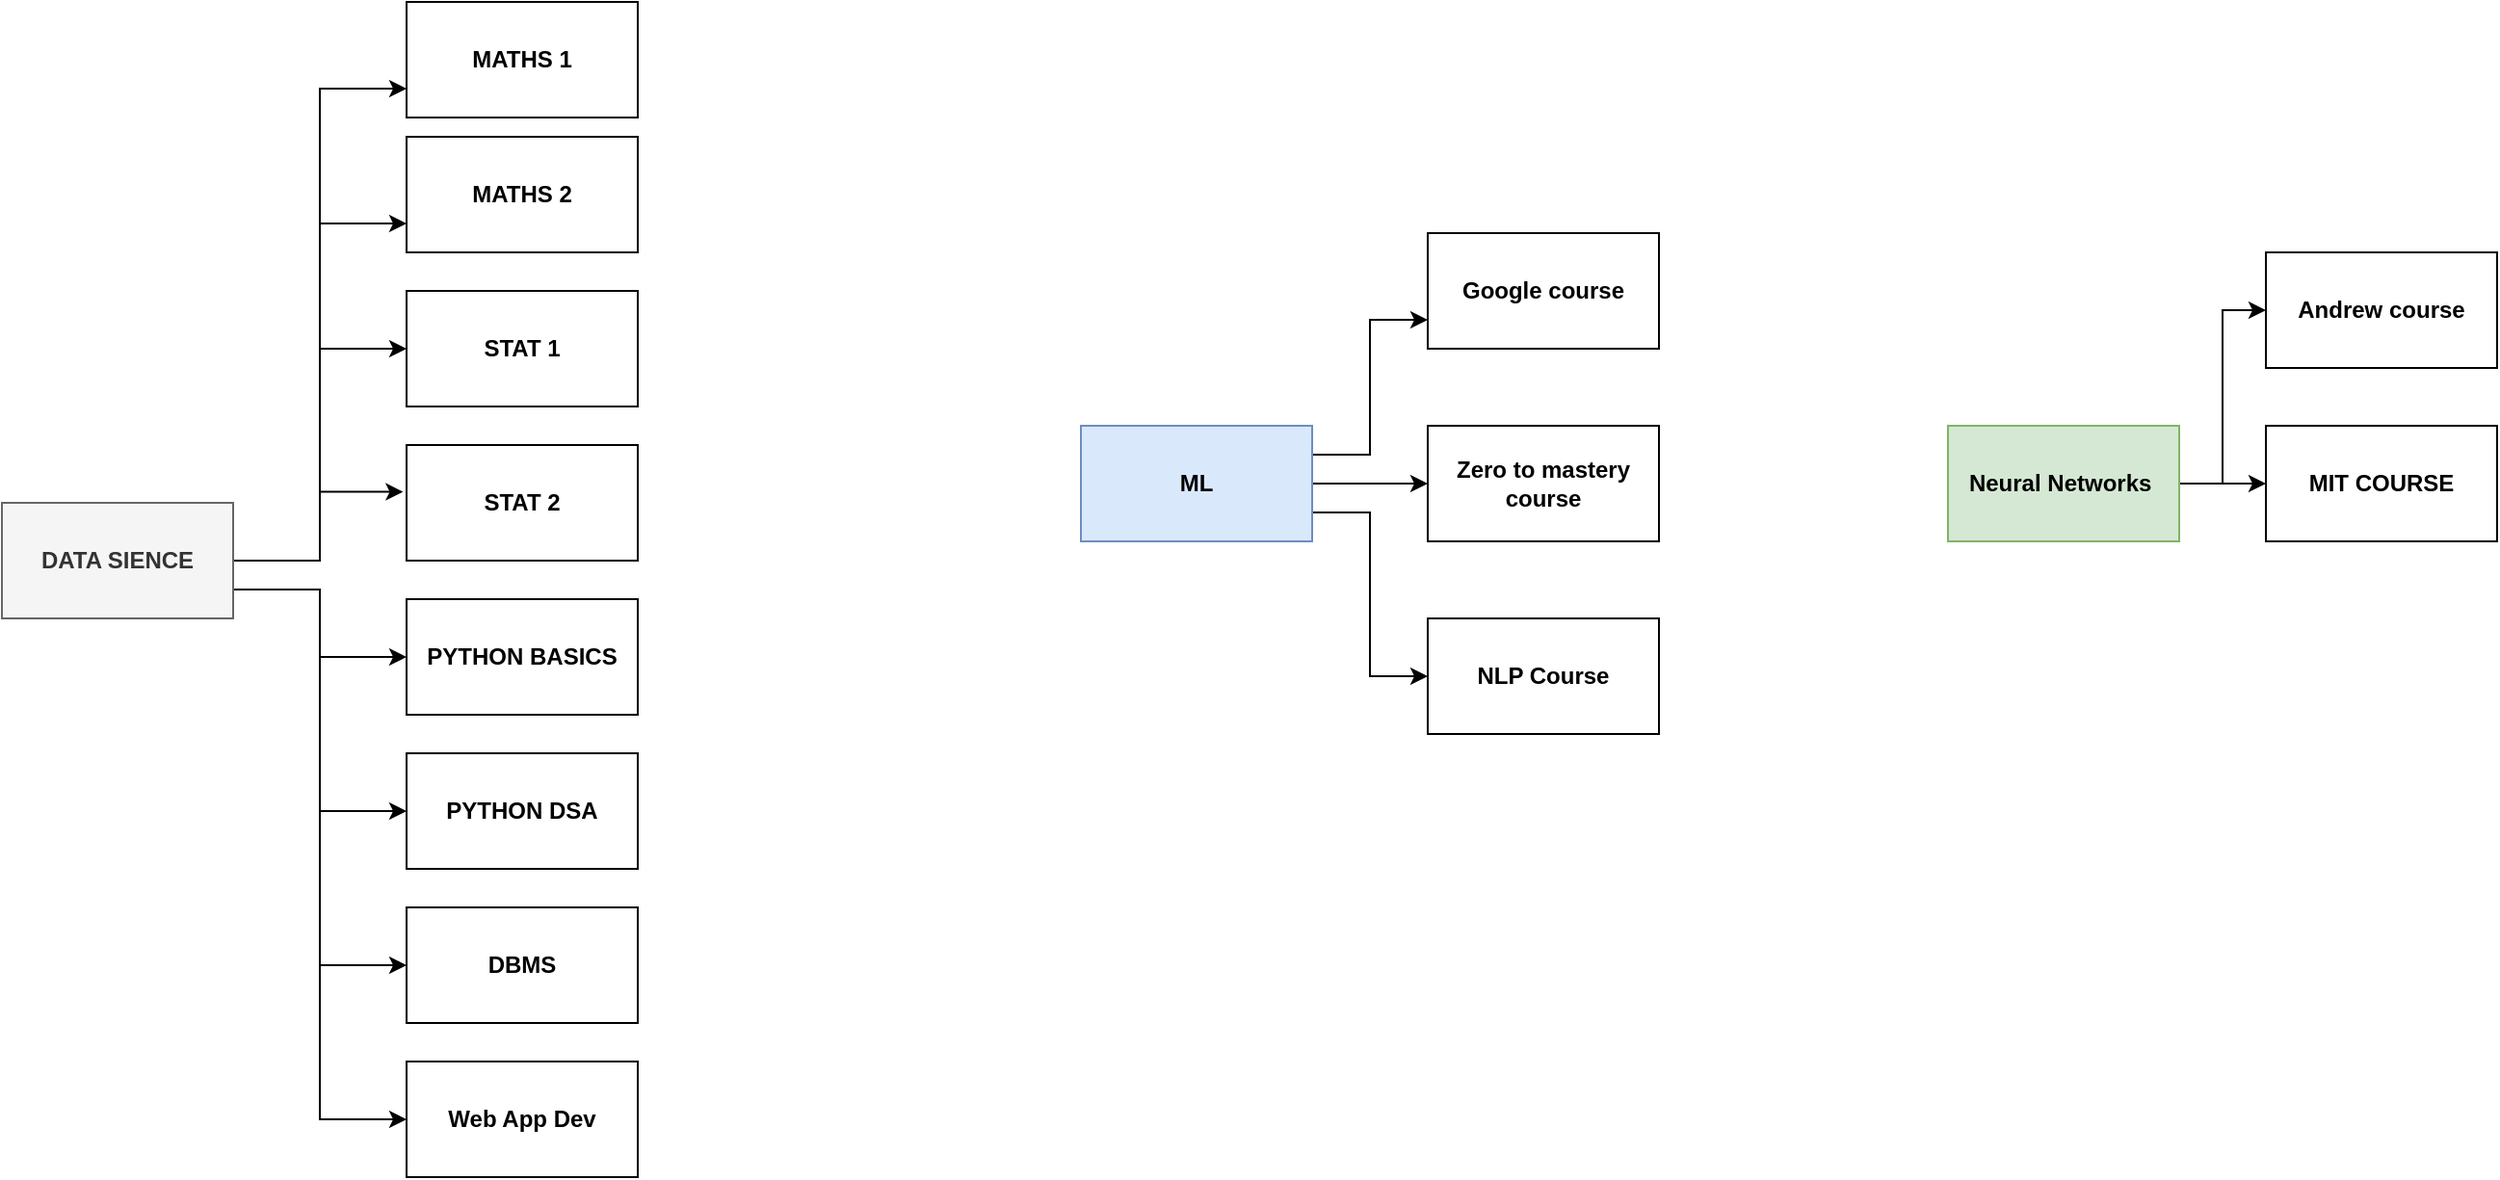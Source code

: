 <mxfile version="15.5.2" type="github" pages="2"><diagram id="VW5LPrACnkIFLucvH3J6" name="Page-7"><mxGraphModel dx="1422" dy="1906" grid="1" gridSize="10" guides="1" tooltips="1" connect="1" arrows="1" fold="1" page="1" pageScale="1" pageWidth="850" pageHeight="1100" math="0" shadow="0"><root><mxCell id="zYFwCsUys5fnGxuTsJfF-0"/><mxCell id="zYFwCsUys5fnGxuTsJfF-1" parent="zYFwCsUys5fnGxuTsJfF-0"/><mxCell id="naavFsXO8oKi1SzQ3PLB-16" style="edgeStyle=orthogonalEdgeStyle;rounded=0;orthogonalLoop=1;jettySize=auto;html=1;exitX=1;exitY=0.5;exitDx=0;exitDy=0;entryX=0;entryY=0.75;entryDx=0;entryDy=0;fontStyle=1" parent="zYFwCsUys5fnGxuTsJfF-1" source="naavFsXO8oKi1SzQ3PLB-0" target="naavFsXO8oKi1SzQ3PLB-6" edge="1"><mxGeometry relative="1" as="geometry"/></mxCell><mxCell id="naavFsXO8oKi1SzQ3PLB-17" style="edgeStyle=orthogonalEdgeStyle;rounded=0;orthogonalLoop=1;jettySize=auto;html=1;exitX=1;exitY=0.5;exitDx=0;exitDy=0;entryX=0;entryY=0.75;entryDx=0;entryDy=0;fontStyle=1" parent="zYFwCsUys5fnGxuTsJfF-1" source="naavFsXO8oKi1SzQ3PLB-0" target="naavFsXO8oKi1SzQ3PLB-5" edge="1"><mxGeometry relative="1" as="geometry"/></mxCell><mxCell id="naavFsXO8oKi1SzQ3PLB-18" style="edgeStyle=orthogonalEdgeStyle;rounded=0;orthogonalLoop=1;jettySize=auto;html=1;exitX=1;exitY=0.5;exitDx=0;exitDy=0;entryX=0;entryY=0.5;entryDx=0;entryDy=0;fontStyle=1" parent="zYFwCsUys5fnGxuTsJfF-1" source="naavFsXO8oKi1SzQ3PLB-0" target="naavFsXO8oKi1SzQ3PLB-3" edge="1"><mxGeometry relative="1" as="geometry"/></mxCell><mxCell id="naavFsXO8oKi1SzQ3PLB-20" style="edgeStyle=orthogonalEdgeStyle;rounded=0;orthogonalLoop=1;jettySize=auto;html=1;exitX=1;exitY=0.5;exitDx=0;exitDy=0;entryX=-0.015;entryY=0.405;entryDx=0;entryDy=0;entryPerimeter=0;fontStyle=1" parent="zYFwCsUys5fnGxuTsJfF-1" source="naavFsXO8oKi1SzQ3PLB-0" target="naavFsXO8oKi1SzQ3PLB-4" edge="1"><mxGeometry relative="1" as="geometry"/></mxCell><mxCell id="naavFsXO8oKi1SzQ3PLB-21" style="edgeStyle=orthogonalEdgeStyle;rounded=0;orthogonalLoop=1;jettySize=auto;html=1;exitX=1;exitY=0.75;exitDx=0;exitDy=0;entryX=0;entryY=0.5;entryDx=0;entryDy=0;fontStyle=1" parent="zYFwCsUys5fnGxuTsJfF-1" source="naavFsXO8oKi1SzQ3PLB-0" target="naavFsXO8oKi1SzQ3PLB-7" edge="1"><mxGeometry relative="1" as="geometry"/></mxCell><mxCell id="naavFsXO8oKi1SzQ3PLB-22" style="edgeStyle=orthogonalEdgeStyle;rounded=0;orthogonalLoop=1;jettySize=auto;html=1;exitX=1;exitY=0.75;exitDx=0;exitDy=0;entryX=0;entryY=0.5;entryDx=0;entryDy=0;fontStyle=1" parent="zYFwCsUys5fnGxuTsJfF-1" source="naavFsXO8oKi1SzQ3PLB-0" target="naavFsXO8oKi1SzQ3PLB-8" edge="1"><mxGeometry relative="1" as="geometry"/></mxCell><mxCell id="naavFsXO8oKi1SzQ3PLB-24" style="edgeStyle=orthogonalEdgeStyle;rounded=0;orthogonalLoop=1;jettySize=auto;html=1;exitX=1;exitY=0.75;exitDx=0;exitDy=0;entryX=0;entryY=0.5;entryDx=0;entryDy=0;fontStyle=1" parent="zYFwCsUys5fnGxuTsJfF-1" source="naavFsXO8oKi1SzQ3PLB-0" target="naavFsXO8oKi1SzQ3PLB-9" edge="1"><mxGeometry relative="1" as="geometry"/></mxCell><mxCell id="naavFsXO8oKi1SzQ3PLB-25" style="edgeStyle=orthogonalEdgeStyle;rounded=0;orthogonalLoop=1;jettySize=auto;html=1;exitX=1;exitY=0.75;exitDx=0;exitDy=0;entryX=0;entryY=0.5;entryDx=0;entryDy=0;fontStyle=1" parent="zYFwCsUys5fnGxuTsJfF-1" source="naavFsXO8oKi1SzQ3PLB-0" target="naavFsXO8oKi1SzQ3PLB-10" edge="1"><mxGeometry relative="1" as="geometry"/></mxCell><mxCell id="naavFsXO8oKi1SzQ3PLB-0" value="&lt;span&gt;DATA SIENCE&lt;/span&gt;" style="whiteSpace=wrap;html=1;fontStyle=1;fillColor=#f5f5f5;fontColor=#333333;strokeColor=#666666;" parent="zYFwCsUys5fnGxuTsJfF-1" vertex="1"><mxGeometry x="130" y="150" width="120" height="60" as="geometry"/></mxCell><mxCell id="naavFsXO8oKi1SzQ3PLB-26" style="edgeStyle=orthogonalEdgeStyle;rounded=0;orthogonalLoop=1;jettySize=auto;html=1;exitX=1;exitY=0.5;exitDx=0;exitDy=0;entryX=0;entryY=0.5;entryDx=0;entryDy=0;fontStyle=1" parent="zYFwCsUys5fnGxuTsJfF-1" source="naavFsXO8oKi1SzQ3PLB-1" target="naavFsXO8oKi1SzQ3PLB-12" edge="1"><mxGeometry relative="1" as="geometry"/></mxCell><mxCell id="naavFsXO8oKi1SzQ3PLB-27" style="edgeStyle=orthogonalEdgeStyle;rounded=0;orthogonalLoop=1;jettySize=auto;html=1;exitX=1;exitY=0.25;exitDx=0;exitDy=0;entryX=0;entryY=0.75;entryDx=0;entryDy=0;fontStyle=1" parent="zYFwCsUys5fnGxuTsJfF-1" source="naavFsXO8oKi1SzQ3PLB-1" target="naavFsXO8oKi1SzQ3PLB-11" edge="1"><mxGeometry relative="1" as="geometry"/></mxCell><mxCell id="naavFsXO8oKi1SzQ3PLB-31" style="edgeStyle=orthogonalEdgeStyle;rounded=0;orthogonalLoop=1;jettySize=auto;html=1;exitX=1;exitY=0.75;exitDx=0;exitDy=0;entryX=0;entryY=0.5;entryDx=0;entryDy=0;fontStyle=1" parent="zYFwCsUys5fnGxuTsJfF-1" source="naavFsXO8oKi1SzQ3PLB-1" target="naavFsXO8oKi1SzQ3PLB-14" edge="1"><mxGeometry relative="1" as="geometry"/></mxCell><mxCell id="naavFsXO8oKi1SzQ3PLB-1" value="&lt;span&gt;ML&lt;/span&gt;" style="whiteSpace=wrap;html=1;fontStyle=1;fillColor=#dae8fc;strokeColor=#6c8ebf;" parent="zYFwCsUys5fnGxuTsJfF-1" vertex="1"><mxGeometry x="690" y="110" width="120" height="60" as="geometry"/></mxCell><mxCell id="naavFsXO8oKi1SzQ3PLB-33" style="edgeStyle=orthogonalEdgeStyle;rounded=0;orthogonalLoop=1;jettySize=auto;html=1;exitX=1;exitY=0.5;exitDx=0;exitDy=0;entryX=0;entryY=0.5;entryDx=0;entryDy=0;fontStyle=1" parent="zYFwCsUys5fnGxuTsJfF-1" source="naavFsXO8oKi1SzQ3PLB-2" target="naavFsXO8oKi1SzQ3PLB-15" edge="1"><mxGeometry relative="1" as="geometry"/></mxCell><mxCell id="naavFsXO8oKi1SzQ3PLB-34" style="edgeStyle=orthogonalEdgeStyle;rounded=0;orthogonalLoop=1;jettySize=auto;html=1;exitX=1;exitY=0.5;exitDx=0;exitDy=0;entryX=0;entryY=0.5;entryDx=0;entryDy=0;fontStyle=1" parent="zYFwCsUys5fnGxuTsJfF-1" source="naavFsXO8oKi1SzQ3PLB-2" target="naavFsXO8oKi1SzQ3PLB-13" edge="1"><mxGeometry relative="1" as="geometry"/></mxCell><mxCell id="naavFsXO8oKi1SzQ3PLB-2" value="&lt;span&gt;Neural Networks&amp;nbsp;&lt;/span&gt;" style="whiteSpace=wrap;html=1;fontStyle=1;fillColor=#d5e8d4;strokeColor=#82b366;" parent="zYFwCsUys5fnGxuTsJfF-1" vertex="1"><mxGeometry x="1140" y="110" width="120" height="60" as="geometry"/></mxCell><mxCell id="naavFsXO8oKi1SzQ3PLB-3" value="STAT 1" style="whiteSpace=wrap;html=1;fontStyle=1" parent="zYFwCsUys5fnGxuTsJfF-1" vertex="1"><mxGeometry x="340" y="40" width="120" height="60" as="geometry"/></mxCell><mxCell id="naavFsXO8oKi1SzQ3PLB-4" value="STAT 2" style="whiteSpace=wrap;html=1;fontStyle=1" parent="zYFwCsUys5fnGxuTsJfF-1" vertex="1"><mxGeometry x="340" y="120" width="120" height="60" as="geometry"/></mxCell><mxCell id="naavFsXO8oKi1SzQ3PLB-5" value="MATHS 2" style="whiteSpace=wrap;html=1;fontStyle=1" parent="zYFwCsUys5fnGxuTsJfF-1" vertex="1"><mxGeometry x="340" y="-40" width="120" height="60" as="geometry"/></mxCell><mxCell id="naavFsXO8oKi1SzQ3PLB-6" value="MATHS 1" style="whiteSpace=wrap;html=1;fontStyle=1" parent="zYFwCsUys5fnGxuTsJfF-1" vertex="1"><mxGeometry x="340" y="-110" width="120" height="60" as="geometry"/></mxCell><mxCell id="naavFsXO8oKi1SzQ3PLB-7" value="PYTHON BASICS" style="whiteSpace=wrap;html=1;fontStyle=1" parent="zYFwCsUys5fnGxuTsJfF-1" vertex="1"><mxGeometry x="340" y="200" width="120" height="60" as="geometry"/></mxCell><mxCell id="naavFsXO8oKi1SzQ3PLB-8" value="PYTHON DSA" style="whiteSpace=wrap;html=1;fontStyle=1" parent="zYFwCsUys5fnGxuTsJfF-1" vertex="1"><mxGeometry x="340" y="280" width="120" height="60" as="geometry"/></mxCell><mxCell id="naavFsXO8oKi1SzQ3PLB-9" value="DBMS" style="whiteSpace=wrap;html=1;fontStyle=1" parent="zYFwCsUys5fnGxuTsJfF-1" vertex="1"><mxGeometry x="340" y="360" width="120" height="60" as="geometry"/></mxCell><mxCell id="naavFsXO8oKi1SzQ3PLB-10" value="Web App Dev" style="whiteSpace=wrap;html=1;fontStyle=1" parent="zYFwCsUys5fnGxuTsJfF-1" vertex="1"><mxGeometry x="340" y="440" width="120" height="60" as="geometry"/></mxCell><mxCell id="naavFsXO8oKi1SzQ3PLB-11" value="Google course" style="whiteSpace=wrap;html=1;fontStyle=1" parent="zYFwCsUys5fnGxuTsJfF-1" vertex="1"><mxGeometry x="870" y="10" width="120" height="60" as="geometry"/></mxCell><mxCell id="naavFsXO8oKi1SzQ3PLB-12" value="Zero to mastery course" style="whiteSpace=wrap;html=1;fontStyle=1" parent="zYFwCsUys5fnGxuTsJfF-1" vertex="1"><mxGeometry x="870" y="110" width="120" height="60" as="geometry"/></mxCell><mxCell id="naavFsXO8oKi1SzQ3PLB-13" value="Andrew course" style="whiteSpace=wrap;html=1;fontStyle=1" parent="zYFwCsUys5fnGxuTsJfF-1" vertex="1"><mxGeometry x="1305" y="20" width="120" height="60" as="geometry"/></mxCell><mxCell id="naavFsXO8oKi1SzQ3PLB-14" value="NLP Course" style="whiteSpace=wrap;html=1;fontStyle=1" parent="zYFwCsUys5fnGxuTsJfF-1" vertex="1"><mxGeometry x="870" y="210" width="120" height="60" as="geometry"/></mxCell><mxCell id="naavFsXO8oKi1SzQ3PLB-15" value="MIT COURSE" style="whiteSpace=wrap;html=1;fontStyle=1" parent="zYFwCsUys5fnGxuTsJfF-1" vertex="1"><mxGeometry x="1305" y="110" width="120" height="60" as="geometry"/></mxCell></root></mxGraphModel></diagram><diagram id="cuUnuu8qVJEb749d6Opi" name="Page-2"><mxGraphModel dx="1422" dy="806" grid="1" gridSize="10" guides="1" tooltips="1" connect="1" arrows="1" fold="1" page="1" pageScale="1" pageWidth="850" pageHeight="1100" math="0" shadow="0"><root><mxCell id="hnWGfaP_TE1rImXRO845-0"/><mxCell id="hnWGfaP_TE1rImXRO845-1" parent="hnWGfaP_TE1rImXRO845-0"/><mxCell id="hnWGfaP_TE1rImXRO845-4" value="Profile" style="html=1;strokeColor=none;fillColor=#0079D6;labelPosition=center;verticalLabelPosition=middle;verticalAlign=top;align=center;fontSize=12;outlineConnect=0;spacingTop=-6;fontColor=#FFFFFF;sketch=0;shape=mxgraph.sitemap.profile;" vertex="1" parent="hnWGfaP_TE1rImXRO845-1"><mxGeometry x="405" y="350" width="75" height="50" as="geometry"/></mxCell><mxCell id="hnWGfaP_TE1rImXRO845-11" style="edgeStyle=orthogonalEdgeStyle;rounded=0;orthogonalLoop=1;jettySize=auto;html=1;exitX=1;exitY=0.5;exitDx=0;exitDy=0;exitPerimeter=0;entryX=0;entryY=0.5;entryDx=0;entryDy=0;" edge="1" parent="hnWGfaP_TE1rImXRO845-1" source="hnWGfaP_TE1rImXRO845-5" target="hnWGfaP_TE1rImXRO845-9"><mxGeometry relative="1" as="geometry"/></mxCell><mxCell id="hnWGfaP_TE1rImXRO845-5" value="" style="verticalLabelPosition=bottom;html=1;verticalAlign=top;align=center;strokeColor=none;fillColor=#000000;shape=mxgraph.azure.cloud_services_configuration_file;pointerEvents=1;" vertex="1" parent="hnWGfaP_TE1rImXRO845-1"><mxGeometry x="40" y="30" width="47.5" height="50" as="geometry"/></mxCell><mxCell id="hnWGfaP_TE1rImXRO845-7" value="&lt;b&gt;PARSED&lt;/b&gt;" style="text;html=1;align=center;verticalAlign=middle;resizable=0;points=[];autosize=1;strokeColor=none;fillColor=none;" vertex="1" parent="hnWGfaP_TE1rImXRO845-1"><mxGeometry x="410" y="320" width="60" height="20" as="geometry"/></mxCell><mxCell id="hnWGfaP_TE1rImXRO845-9" value="" style="shape=image;html=1;verticalLabelPosition=bottom;verticalAlign=top;imageAspect=1;aspect=fixed;image=img/clipart/Gear_128x128.png" vertex="1" parent="hnWGfaP_TE1rImXRO845-1"><mxGeometry x="200" y="35" width="34.1" height="40" as="geometry"/></mxCell><mxCell id="hnWGfaP_TE1rImXRO845-13" value="" style="shape=image;verticalLabelPosition=bottom;labelBackgroundColor=#ffffff;verticalAlign=top;aspect=fixed;imageAspect=0;image=https://cdn4.iconfinder.com/data/icons/customer-engagement-color/64/research-marketing-study-explore-analysis-512.png;" vertex="1" parent="hnWGfaP_TE1rImXRO845-1"><mxGeometry x="900" y="470" width="70" height="70" as="geometry"/></mxCell><mxCell id="hnWGfaP_TE1rImXRO845-19" style="edgeStyle=none;rounded=0;orthogonalLoop=1;jettySize=auto;html=1;exitX=0;exitY=1;exitDx=0;exitDy=0;entryX=0.5;entryY=0;entryDx=0;entryDy=0;fontColor=none;" edge="1" parent="hnWGfaP_TE1rImXRO845-1" source="hnWGfaP_TE1rImXRO845-16"><mxGeometry relative="1" as="geometry"><mxPoint x="390" y="120" as="targetPoint"/></mxGeometry></mxCell><mxCell id="hnWGfaP_TE1rImXRO845-22" style="edgeStyle=none;rounded=0;orthogonalLoop=1;jettySize=auto;html=1;exitX=1;exitY=1;exitDx=0;exitDy=0;entryX=0.5;entryY=0;entryDx=0;entryDy=0;fontColor=none;" edge="1" parent="hnWGfaP_TE1rImXRO845-1" source="hnWGfaP_TE1rImXRO845-16" target="hnWGfaP_TE1rImXRO845-17"><mxGeometry relative="1" as="geometry"/></mxCell><mxCell id="hnWGfaP_TE1rImXRO845-16" value="" style="shape=image;verticalLabelPosition=bottom;labelBackgroundColor=#ffffff;verticalAlign=top;aspect=fixed;imageAspect=0;image=https://static.thenounproject.com/png/2475108-200.png;" vertex="1" parent="hnWGfaP_TE1rImXRO845-1"><mxGeometry x="420" y="20" width="70" height="70" as="geometry"/></mxCell><mxCell id="hnWGfaP_TE1rImXRO845-17" value="" style="shape=image;html=1;verticalAlign=top;verticalLabelPosition=bottom;labelBackgroundColor=#ffffff;imageAspect=0;aspect=fixed;image=https://cdn4.iconfinder.com/data/icons/tidee-science/24/025_006_neuron_connections_neural_network-128.png" vertex="1" parent="hnWGfaP_TE1rImXRO845-1"><mxGeometry x="510" y="120" width="30" height="30" as="geometry"/></mxCell></root></mxGraphModel></diagram></mxfile>